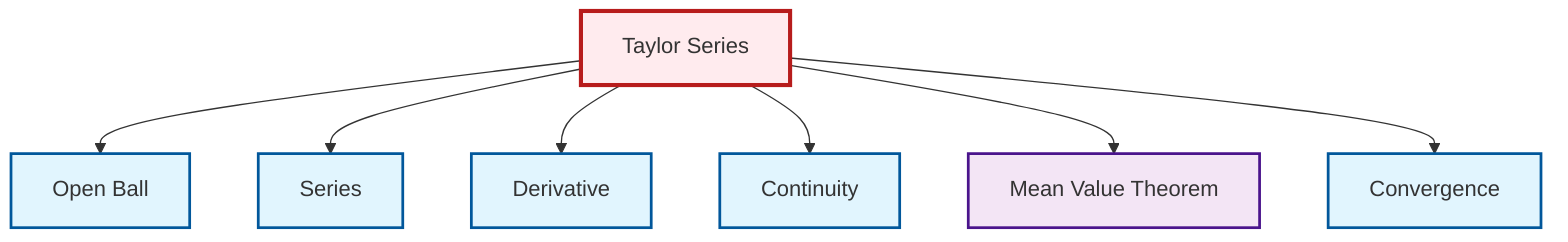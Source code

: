 graph TD
    classDef definition fill:#e1f5fe,stroke:#01579b,stroke-width:2px
    classDef theorem fill:#f3e5f5,stroke:#4a148c,stroke-width:2px
    classDef axiom fill:#fff3e0,stroke:#e65100,stroke-width:2px
    classDef example fill:#e8f5e9,stroke:#1b5e20,stroke-width:2px
    classDef current fill:#ffebee,stroke:#b71c1c,stroke-width:3px
    thm-taylor-series["Taylor Series"]:::theorem
    def-continuity["Continuity"]:::definition
    def-derivative["Derivative"]:::definition
    def-convergence["Convergence"]:::definition
    thm-mean-value["Mean Value Theorem"]:::theorem
    def-open-ball["Open Ball"]:::definition
    def-series["Series"]:::definition
    thm-taylor-series --> def-open-ball
    thm-taylor-series --> def-series
    thm-taylor-series --> def-derivative
    thm-taylor-series --> def-continuity
    thm-taylor-series --> thm-mean-value
    thm-taylor-series --> def-convergence
    class thm-taylor-series current